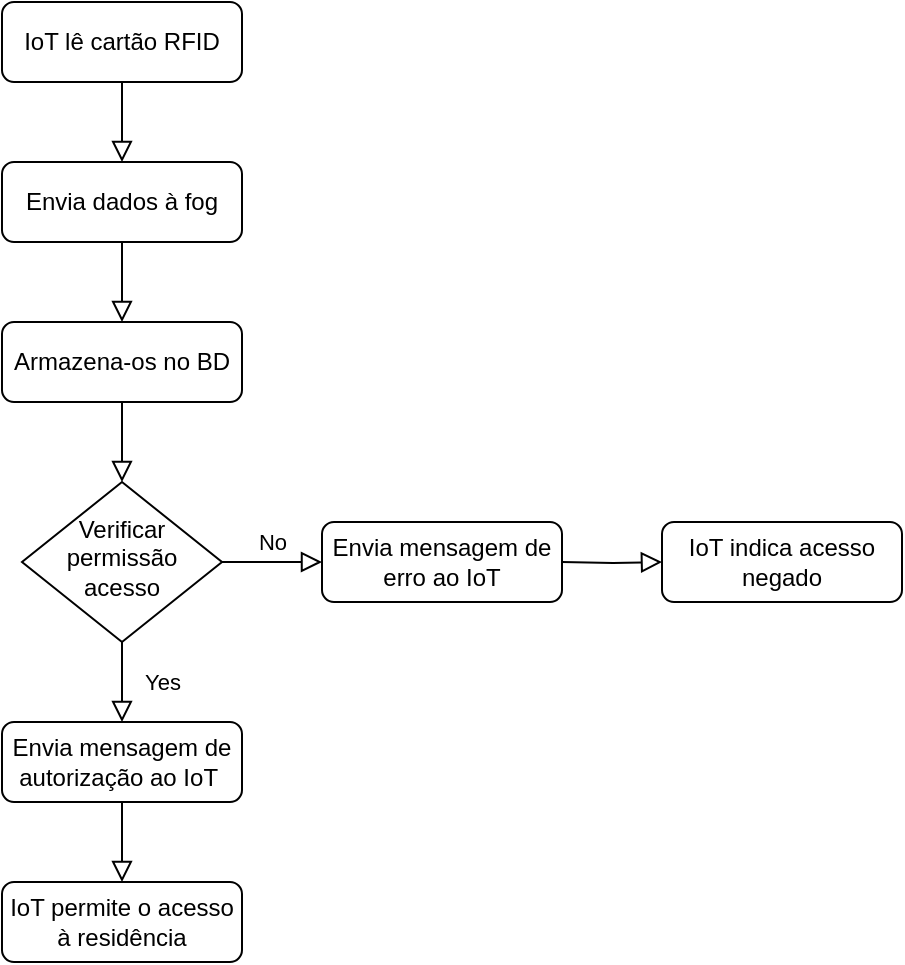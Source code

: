 <mxfile version="12.5.8" type="device"><diagram id="C5RBs43oDa-KdzZeNtuy" name="Page-1"><mxGraphModel dx="1021" dy="541" grid="1" gridSize="10" guides="1" tooltips="1" connect="1" arrows="1" fold="1" page="1" pageScale="1" pageWidth="827" pageHeight="1169" math="0" shadow="0"><root><mxCell id="WIyWlLk6GJQsqaUBKTNV-0"/><mxCell id="WIyWlLk6GJQsqaUBKTNV-1" parent="WIyWlLk6GJQsqaUBKTNV-0"/><mxCell id="WIyWlLk6GJQsqaUBKTNV-2" value="" style="rounded=0;html=1;jettySize=auto;orthogonalLoop=1;fontSize=11;endArrow=block;endFill=0;endSize=8;strokeWidth=1;shadow=0;labelBackgroundColor=none;edgeStyle=orthogonalEdgeStyle;" parent="WIyWlLk6GJQsqaUBKTNV-1" source="WIyWlLk6GJQsqaUBKTNV-3" edge="1"><mxGeometry relative="1" as="geometry"><mxPoint x="220" y="160" as="targetPoint"/></mxGeometry></mxCell><mxCell id="WIyWlLk6GJQsqaUBKTNV-3" value="IoT lê cartão RFID" style="rounded=1;whiteSpace=wrap;html=1;fontSize=12;glass=0;strokeWidth=1;shadow=0;" parent="WIyWlLk6GJQsqaUBKTNV-1" vertex="1"><mxGeometry x="160" y="80" width="120" height="40" as="geometry"/></mxCell><mxCell id="EyJBdO4U0BCXbQHLeor0-2" value="" style="rounded=0;html=1;jettySize=auto;orthogonalLoop=1;fontSize=11;endArrow=block;endFill=0;endSize=8;strokeWidth=1;shadow=0;labelBackgroundColor=none;edgeStyle=orthogonalEdgeStyle;" edge="1" parent="WIyWlLk6GJQsqaUBKTNV-1" source="EyJBdO4U0BCXbQHLeor0-3"><mxGeometry relative="1" as="geometry"><mxPoint x="220" y="240" as="targetPoint"/></mxGeometry></mxCell><mxCell id="EyJBdO4U0BCXbQHLeor0-3" value="Envia dados à fog" style="rounded=1;whiteSpace=wrap;html=1;fontSize=12;glass=0;strokeWidth=1;shadow=0;" vertex="1" parent="WIyWlLk6GJQsqaUBKTNV-1"><mxGeometry x="160" y="160" width="120" height="40" as="geometry"/></mxCell><mxCell id="EyJBdO4U0BCXbQHLeor0-4" value="" style="rounded=0;html=1;jettySize=auto;orthogonalLoop=1;fontSize=11;endArrow=block;endFill=0;endSize=8;strokeWidth=1;shadow=0;labelBackgroundColor=none;edgeStyle=orthogonalEdgeStyle;" edge="1" parent="WIyWlLk6GJQsqaUBKTNV-1" source="EyJBdO4U0BCXbQHLeor0-5"><mxGeometry relative="1" as="geometry"><mxPoint x="220" y="320" as="targetPoint"/></mxGeometry></mxCell><mxCell id="EyJBdO4U0BCXbQHLeor0-5" value="Armazena-os no BD" style="rounded=1;whiteSpace=wrap;html=1;fontSize=12;glass=0;strokeWidth=1;shadow=0;" vertex="1" parent="WIyWlLk6GJQsqaUBKTNV-1"><mxGeometry x="160" y="240" width="120" height="40" as="geometry"/></mxCell><mxCell id="EyJBdO4U0BCXbQHLeor0-6" value="Yes" style="rounded=0;html=1;jettySize=auto;orthogonalLoop=1;fontSize=11;endArrow=block;endFill=0;endSize=8;strokeWidth=1;shadow=0;labelBackgroundColor=none;edgeStyle=orthogonalEdgeStyle;" edge="1" parent="WIyWlLk6GJQsqaUBKTNV-1" source="EyJBdO4U0BCXbQHLeor0-8"><mxGeometry y="20" relative="1" as="geometry"><mxPoint as="offset"/><mxPoint x="220" y="440" as="targetPoint"/></mxGeometry></mxCell><mxCell id="EyJBdO4U0BCXbQHLeor0-7" value="No" style="edgeStyle=orthogonalEdgeStyle;rounded=0;html=1;jettySize=auto;orthogonalLoop=1;fontSize=11;endArrow=block;endFill=0;endSize=8;strokeWidth=1;shadow=0;labelBackgroundColor=none;" edge="1" parent="WIyWlLk6GJQsqaUBKTNV-1" source="EyJBdO4U0BCXbQHLeor0-8" target="EyJBdO4U0BCXbQHLeor0-9"><mxGeometry y="10" relative="1" as="geometry"><mxPoint as="offset"/></mxGeometry></mxCell><mxCell id="EyJBdO4U0BCXbQHLeor0-8" value="Verificar&lt;br&gt;permissão&lt;br&gt;acesso" style="rhombus;whiteSpace=wrap;html=1;shadow=0;fontFamily=Helvetica;fontSize=12;align=center;strokeWidth=1;spacing=6;spacingTop=-4;" vertex="1" parent="WIyWlLk6GJQsqaUBKTNV-1"><mxGeometry x="170" y="320" width="100" height="80" as="geometry"/></mxCell><mxCell id="EyJBdO4U0BCXbQHLeor0-9" value="Envia mensagem de erro ao IoT" style="rounded=1;whiteSpace=wrap;html=1;fontSize=12;glass=0;strokeWidth=1;shadow=0;" vertex="1" parent="WIyWlLk6GJQsqaUBKTNV-1"><mxGeometry x="320" y="340" width="120" height="40" as="geometry"/></mxCell><mxCell id="EyJBdO4U0BCXbQHLeor0-10" value="" style="rounded=0;html=1;jettySize=auto;orthogonalLoop=1;fontSize=11;endArrow=block;endFill=0;endSize=8;strokeWidth=1;shadow=0;labelBackgroundColor=none;edgeStyle=orthogonalEdgeStyle;" edge="1" parent="WIyWlLk6GJQsqaUBKTNV-1" source="EyJBdO4U0BCXbQHLeor0-11"><mxGeometry relative="1" as="geometry"><mxPoint x="220" y="520" as="targetPoint"/></mxGeometry></mxCell><mxCell id="EyJBdO4U0BCXbQHLeor0-11" value="Envia mensagem de autorização ao IoT&amp;nbsp;" style="rounded=1;whiteSpace=wrap;html=1;fontSize=12;glass=0;strokeWidth=1;shadow=0;" vertex="1" parent="WIyWlLk6GJQsqaUBKTNV-1"><mxGeometry x="160" y="440" width="120" height="40" as="geometry"/></mxCell><mxCell id="EyJBdO4U0BCXbQHLeor0-13" value="IoT permite o acesso à residência" style="rounded=1;whiteSpace=wrap;html=1;fontSize=12;glass=0;strokeWidth=1;shadow=0;" vertex="1" parent="WIyWlLk6GJQsqaUBKTNV-1"><mxGeometry x="160" y="520" width="120" height="40" as="geometry"/></mxCell><mxCell id="EyJBdO4U0BCXbQHLeor0-15" value="" style="edgeStyle=orthogonalEdgeStyle;rounded=0;html=1;jettySize=auto;orthogonalLoop=1;fontSize=11;endArrow=block;endFill=0;endSize=8;strokeWidth=1;shadow=0;labelBackgroundColor=none;" edge="1" parent="WIyWlLk6GJQsqaUBKTNV-1" target="EyJBdO4U0BCXbQHLeor0-16"><mxGeometry y="10" relative="1" as="geometry"><mxPoint as="offset"/><mxPoint x="440" y="360" as="sourcePoint"/></mxGeometry></mxCell><mxCell id="EyJBdO4U0BCXbQHLeor0-16" value="IoT indica acesso negado" style="rounded=1;whiteSpace=wrap;html=1;fontSize=12;glass=0;strokeWidth=1;shadow=0;" vertex="1" parent="WIyWlLk6GJQsqaUBKTNV-1"><mxGeometry x="490" y="340" width="120" height="40" as="geometry"/></mxCell></root></mxGraphModel></diagram></mxfile>